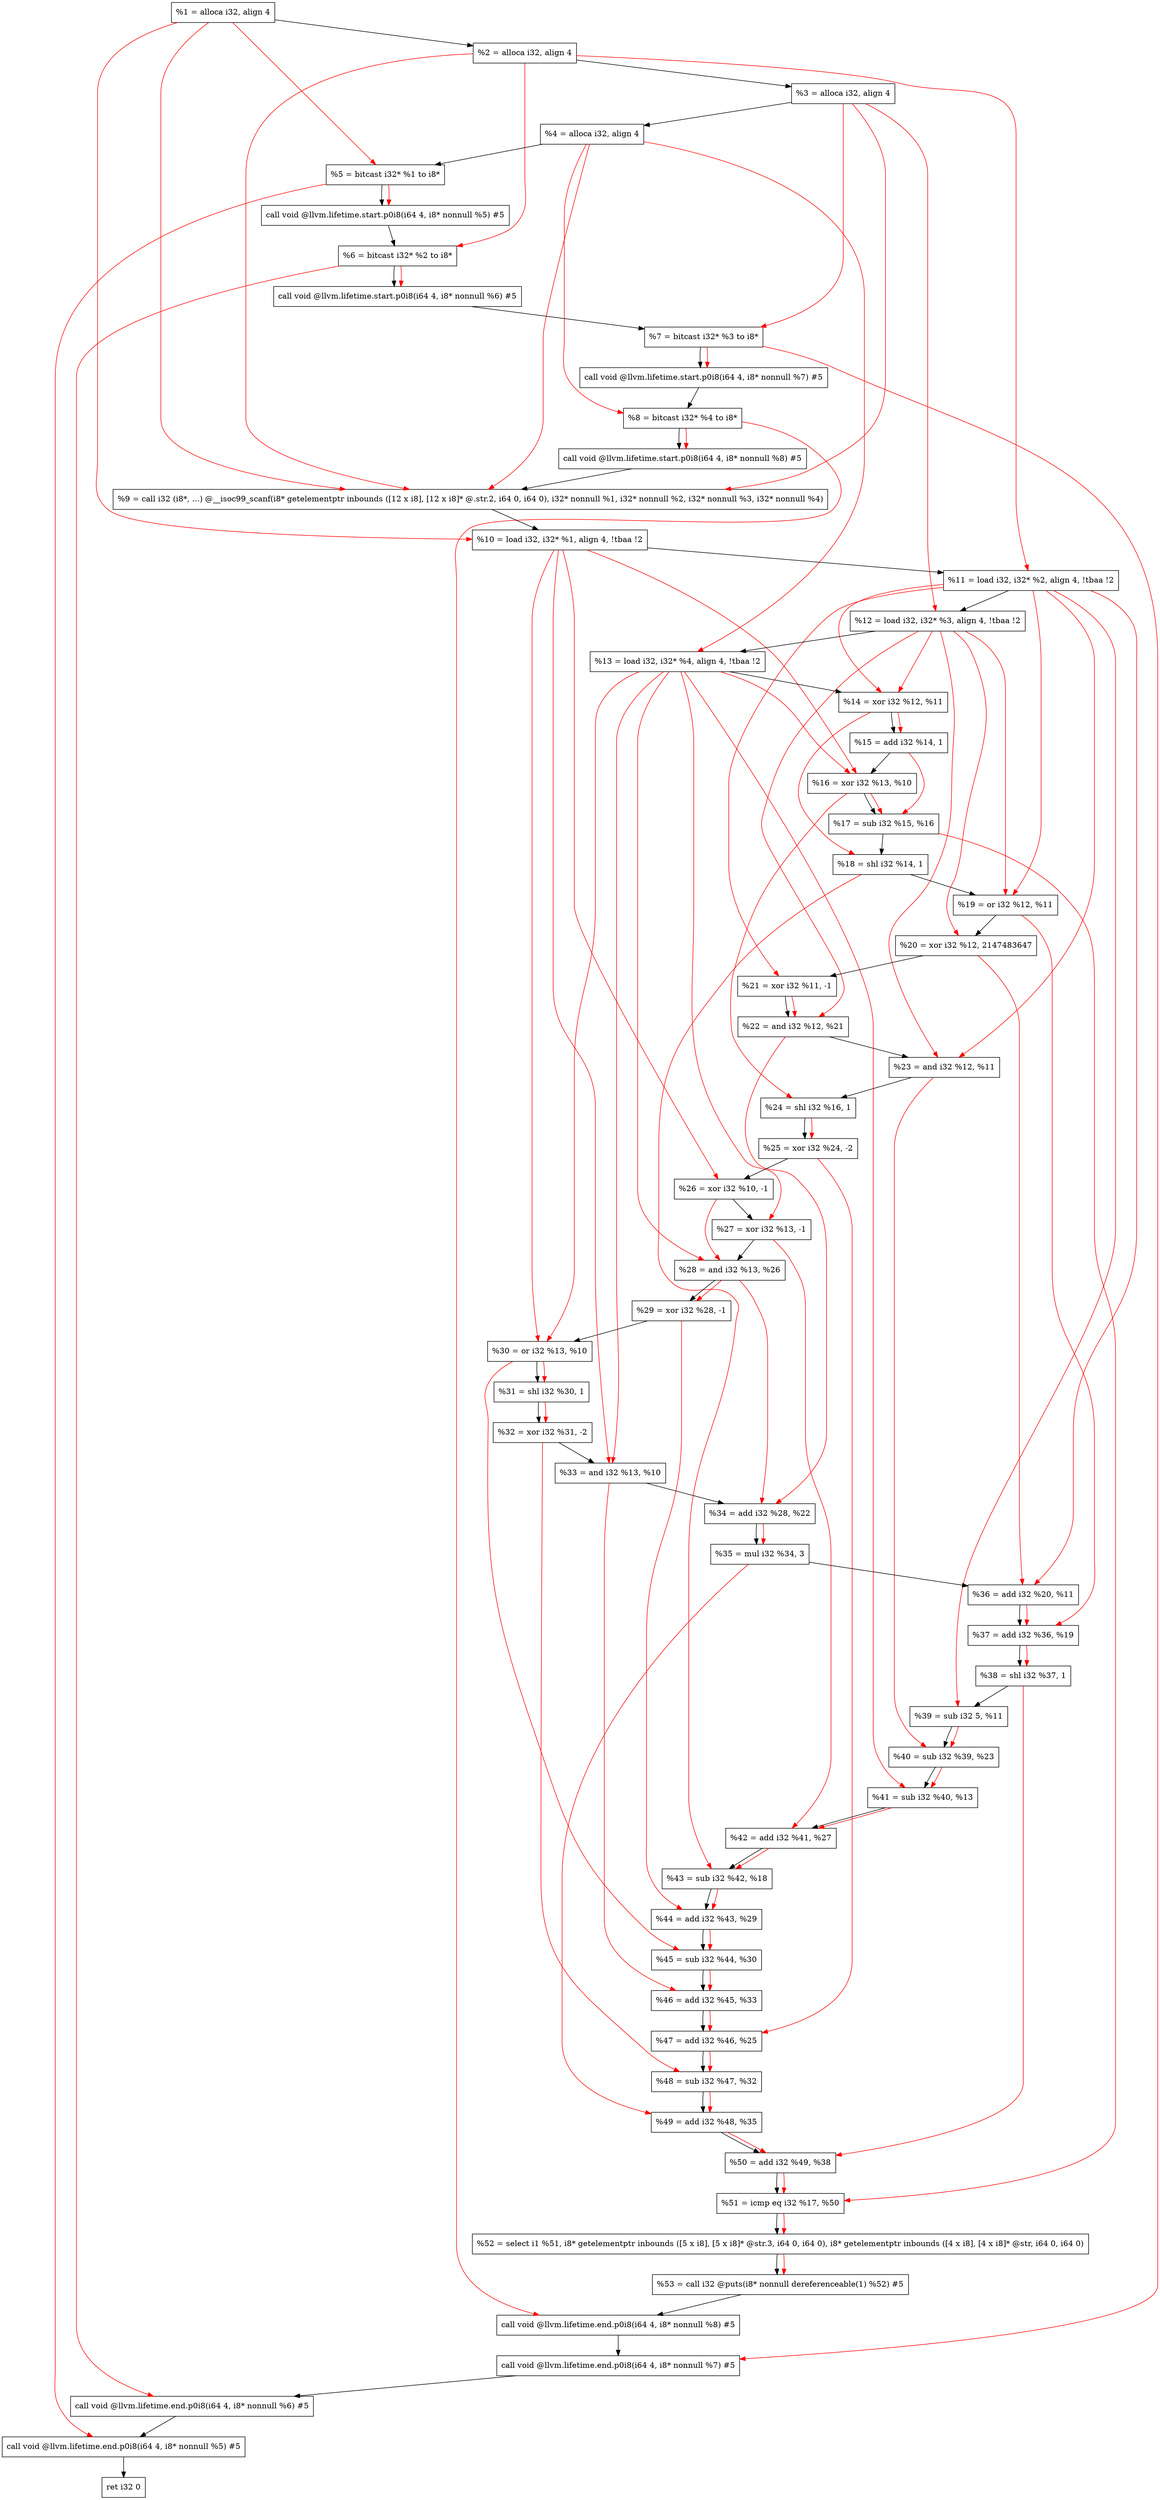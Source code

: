 digraph "DFG for'main' function" {
	Node0x1e78ab8[shape=record, label="  %1 = alloca i32, align 4"];
	Node0x1e78b38[shape=record, label="  %2 = alloca i32, align 4"];
	Node0x1e78bc8[shape=record, label="  %3 = alloca i32, align 4"];
	Node0x1e78c28[shape=record, label="  %4 = alloca i32, align 4"];
	Node0x1e78cd8[shape=record, label="  %5 = bitcast i32* %1 to i8*"];
	Node0x1e79108[shape=record, label="  call void @llvm.lifetime.start.p0i8(i64 4, i8* nonnull %5) #5"];
	Node0x1e791e8[shape=record, label="  %6 = bitcast i32* %2 to i8*"];
	Node0x1e792e8[shape=record, label="  call void @llvm.lifetime.start.p0i8(i64 4, i8* nonnull %6) #5"];
	Node0x1e793a8[shape=record, label="  %7 = bitcast i32* %3 to i8*"];
	Node0x1e79458[shape=record, label="  call void @llvm.lifetime.start.p0i8(i64 4, i8* nonnull %7) #5"];
	Node0x1e79518[shape=record, label="  %8 = bitcast i32* %4 to i8*"];
	Node0x1e795c8[shape=record, label="  call void @llvm.lifetime.start.p0i8(i64 4, i8* nonnull %8) #5"];
	Node0x1e73af0[shape=record, label="  %9 = call i32 (i8*, ...) @__isoc99_scanf(i8* getelementptr inbounds ([12 x i8], [12 x i8]* @.str.2, i64 0, i64 0), i32* nonnull %1, i32* nonnull %2, i32* nonnull %3, i32* nonnull %4)"];
	Node0x1e797c8[shape=record, label="  %10 = load i32, i32* %1, align 4, !tbaa !2"];
	Node0x1e7a738[shape=record, label="  %11 = load i32, i32* %2, align 4, !tbaa !2"];
	Node0x1e7ada8[shape=record, label="  %12 = load i32, i32* %3, align 4, !tbaa !2"];
	Node0x1e7ae08[shape=record, label="  %13 = load i32, i32* %4, align 4, !tbaa !2"];
	Node0x1e7ae80[shape=record, label="  %14 = xor i32 %12, %11"];
	Node0x1e7aef0[shape=record, label="  %15 = add i32 %14, 1"];
	Node0x1e7af60[shape=record, label="  %16 = xor i32 %13, %10"];
	Node0x1e7afd0[shape=record, label="  %17 = sub i32 %15, %16"];
	Node0x1e7b040[shape=record, label="  %18 = shl i32 %14, 1"];
	Node0x1e7b0b0[shape=record, label="  %19 = or i32 %12, %11"];
	Node0x1e7b120[shape=record, label="  %20 = xor i32 %12, 2147483647"];
	Node0x1e7b190[shape=record, label="  %21 = xor i32 %11, -1"];
	Node0x1e7b200[shape=record, label="  %22 = and i32 %12, %21"];
	Node0x1e7b270[shape=record, label="  %23 = and i32 %12, %11"];
	Node0x1e7b2e0[shape=record, label="  %24 = shl i32 %16, 1"];
	Node0x1e7b350[shape=record, label="  %25 = xor i32 %24, -2"];
	Node0x1e7b3c0[shape=record, label="  %26 = xor i32 %10, -1"];
	Node0x1e7b430[shape=record, label="  %27 = xor i32 %13, -1"];
	Node0x1e7b4a0[shape=record, label="  %28 = and i32 %13, %26"];
	Node0x1e7b510[shape=record, label="  %29 = xor i32 %28, -1"];
	Node0x1e7b580[shape=record, label="  %30 = or i32 %13, %10"];
	Node0x1e7b5f0[shape=record, label="  %31 = shl i32 %30, 1"];
	Node0x1e7b660[shape=record, label="  %32 = xor i32 %31, -2"];
	Node0x1e7b6d0[shape=record, label="  %33 = and i32 %13, %10"];
	Node0x1e7b740[shape=record, label="  %34 = add i32 %28, %22"];
	Node0x1e7b7b0[shape=record, label="  %35 = mul i32 %34, 3"];
	Node0x1e7b820[shape=record, label="  %36 = add i32 %20, %11"];
	Node0x1e7b890[shape=record, label="  %37 = add i32 %36, %19"];
	Node0x1e7b900[shape=record, label="  %38 = shl i32 %37, 1"];
	Node0x1e7b970[shape=record, label="  %39 = sub i32 5, %11"];
	Node0x1e7b9e0[shape=record, label="  %40 = sub i32 %39, %23"];
	Node0x1e7ba50[shape=record, label="  %41 = sub i32 %40, %13"];
	Node0x1e7bac0[shape=record, label="  %42 = add i32 %41, %27"];
	Node0x1e7bb30[shape=record, label="  %43 = sub i32 %42, %18"];
	Node0x1e7bba0[shape=record, label="  %44 = add i32 %43, %29"];
	Node0x1e7bc10[shape=record, label="  %45 = sub i32 %44, %30"];
	Node0x1e7bc80[shape=record, label="  %46 = add i32 %45, %33"];
	Node0x1e7bcf0[shape=record, label="  %47 = add i32 %46, %25"];
	Node0x1e7bd60[shape=record, label="  %48 = sub i32 %47, %32"];
	Node0x1e7bdd0[shape=record, label="  %49 = add i32 %48, %35"];
	Node0x1e7be40[shape=record, label="  %50 = add i32 %49, %38"];
	Node0x1e7beb0[shape=record, label="  %51 = icmp eq i32 %17, %50"];
	Node0x1e188b8[shape=record, label="  %52 = select i1 %51, i8* getelementptr inbounds ([5 x i8], [5 x i8]* @str.3, i64 0, i64 0), i8* getelementptr inbounds ([4 x i8], [4 x i8]* @str, i64 0, i64 0)"];
	Node0x1e7bf40[shape=record, label="  %53 = call i32 @puts(i8* nonnull dereferenceable(1) %52) #5"];
	Node0x1e7c1e8[shape=record, label="  call void @llvm.lifetime.end.p0i8(i64 4, i8* nonnull %8) #5"];
	Node0x1e7c348[shape=record, label="  call void @llvm.lifetime.end.p0i8(i64 4, i8* nonnull %7) #5"];
	Node0x1e7c458[shape=record, label="  call void @llvm.lifetime.end.p0i8(i64 4, i8* nonnull %6) #5"];
	Node0x1e7c568[shape=record, label="  call void @llvm.lifetime.end.p0i8(i64 4, i8* nonnull %5) #5"];
	Node0x1e7c628[shape=record, label="  ret i32 0"];
	Node0x1e78ab8 -> Node0x1e78b38;
	Node0x1e78b38 -> Node0x1e78bc8;
	Node0x1e78bc8 -> Node0x1e78c28;
	Node0x1e78c28 -> Node0x1e78cd8;
	Node0x1e78cd8 -> Node0x1e79108;
	Node0x1e79108 -> Node0x1e791e8;
	Node0x1e791e8 -> Node0x1e792e8;
	Node0x1e792e8 -> Node0x1e793a8;
	Node0x1e793a8 -> Node0x1e79458;
	Node0x1e79458 -> Node0x1e79518;
	Node0x1e79518 -> Node0x1e795c8;
	Node0x1e795c8 -> Node0x1e73af0;
	Node0x1e73af0 -> Node0x1e797c8;
	Node0x1e797c8 -> Node0x1e7a738;
	Node0x1e7a738 -> Node0x1e7ada8;
	Node0x1e7ada8 -> Node0x1e7ae08;
	Node0x1e7ae08 -> Node0x1e7ae80;
	Node0x1e7ae80 -> Node0x1e7aef0;
	Node0x1e7aef0 -> Node0x1e7af60;
	Node0x1e7af60 -> Node0x1e7afd0;
	Node0x1e7afd0 -> Node0x1e7b040;
	Node0x1e7b040 -> Node0x1e7b0b0;
	Node0x1e7b0b0 -> Node0x1e7b120;
	Node0x1e7b120 -> Node0x1e7b190;
	Node0x1e7b190 -> Node0x1e7b200;
	Node0x1e7b200 -> Node0x1e7b270;
	Node0x1e7b270 -> Node0x1e7b2e0;
	Node0x1e7b2e0 -> Node0x1e7b350;
	Node0x1e7b350 -> Node0x1e7b3c0;
	Node0x1e7b3c0 -> Node0x1e7b430;
	Node0x1e7b430 -> Node0x1e7b4a0;
	Node0x1e7b4a0 -> Node0x1e7b510;
	Node0x1e7b510 -> Node0x1e7b580;
	Node0x1e7b580 -> Node0x1e7b5f0;
	Node0x1e7b5f0 -> Node0x1e7b660;
	Node0x1e7b660 -> Node0x1e7b6d0;
	Node0x1e7b6d0 -> Node0x1e7b740;
	Node0x1e7b740 -> Node0x1e7b7b0;
	Node0x1e7b7b0 -> Node0x1e7b820;
	Node0x1e7b820 -> Node0x1e7b890;
	Node0x1e7b890 -> Node0x1e7b900;
	Node0x1e7b900 -> Node0x1e7b970;
	Node0x1e7b970 -> Node0x1e7b9e0;
	Node0x1e7b9e0 -> Node0x1e7ba50;
	Node0x1e7ba50 -> Node0x1e7bac0;
	Node0x1e7bac0 -> Node0x1e7bb30;
	Node0x1e7bb30 -> Node0x1e7bba0;
	Node0x1e7bba0 -> Node0x1e7bc10;
	Node0x1e7bc10 -> Node0x1e7bc80;
	Node0x1e7bc80 -> Node0x1e7bcf0;
	Node0x1e7bcf0 -> Node0x1e7bd60;
	Node0x1e7bd60 -> Node0x1e7bdd0;
	Node0x1e7bdd0 -> Node0x1e7be40;
	Node0x1e7be40 -> Node0x1e7beb0;
	Node0x1e7beb0 -> Node0x1e188b8;
	Node0x1e188b8 -> Node0x1e7bf40;
	Node0x1e7bf40 -> Node0x1e7c1e8;
	Node0x1e7c1e8 -> Node0x1e7c348;
	Node0x1e7c348 -> Node0x1e7c458;
	Node0x1e7c458 -> Node0x1e7c568;
	Node0x1e7c568 -> Node0x1e7c628;
edge [color=red]
	Node0x1e78ab8 -> Node0x1e78cd8;
	Node0x1e78cd8 -> Node0x1e79108;
	Node0x1e78b38 -> Node0x1e791e8;
	Node0x1e791e8 -> Node0x1e792e8;
	Node0x1e78bc8 -> Node0x1e793a8;
	Node0x1e793a8 -> Node0x1e79458;
	Node0x1e78c28 -> Node0x1e79518;
	Node0x1e79518 -> Node0x1e795c8;
	Node0x1e78ab8 -> Node0x1e73af0;
	Node0x1e78b38 -> Node0x1e73af0;
	Node0x1e78bc8 -> Node0x1e73af0;
	Node0x1e78c28 -> Node0x1e73af0;
	Node0x1e78ab8 -> Node0x1e797c8;
	Node0x1e78b38 -> Node0x1e7a738;
	Node0x1e78bc8 -> Node0x1e7ada8;
	Node0x1e78c28 -> Node0x1e7ae08;
	Node0x1e7ada8 -> Node0x1e7ae80;
	Node0x1e7a738 -> Node0x1e7ae80;
	Node0x1e7ae80 -> Node0x1e7aef0;
	Node0x1e7ae08 -> Node0x1e7af60;
	Node0x1e797c8 -> Node0x1e7af60;
	Node0x1e7aef0 -> Node0x1e7afd0;
	Node0x1e7af60 -> Node0x1e7afd0;
	Node0x1e7ae80 -> Node0x1e7b040;
	Node0x1e7ada8 -> Node0x1e7b0b0;
	Node0x1e7a738 -> Node0x1e7b0b0;
	Node0x1e7ada8 -> Node0x1e7b120;
	Node0x1e7a738 -> Node0x1e7b190;
	Node0x1e7ada8 -> Node0x1e7b200;
	Node0x1e7b190 -> Node0x1e7b200;
	Node0x1e7ada8 -> Node0x1e7b270;
	Node0x1e7a738 -> Node0x1e7b270;
	Node0x1e7af60 -> Node0x1e7b2e0;
	Node0x1e7b2e0 -> Node0x1e7b350;
	Node0x1e797c8 -> Node0x1e7b3c0;
	Node0x1e7ae08 -> Node0x1e7b430;
	Node0x1e7ae08 -> Node0x1e7b4a0;
	Node0x1e7b3c0 -> Node0x1e7b4a0;
	Node0x1e7b4a0 -> Node0x1e7b510;
	Node0x1e7ae08 -> Node0x1e7b580;
	Node0x1e797c8 -> Node0x1e7b580;
	Node0x1e7b580 -> Node0x1e7b5f0;
	Node0x1e7b5f0 -> Node0x1e7b660;
	Node0x1e7ae08 -> Node0x1e7b6d0;
	Node0x1e797c8 -> Node0x1e7b6d0;
	Node0x1e7b4a0 -> Node0x1e7b740;
	Node0x1e7b200 -> Node0x1e7b740;
	Node0x1e7b740 -> Node0x1e7b7b0;
	Node0x1e7b120 -> Node0x1e7b820;
	Node0x1e7a738 -> Node0x1e7b820;
	Node0x1e7b820 -> Node0x1e7b890;
	Node0x1e7b0b0 -> Node0x1e7b890;
	Node0x1e7b890 -> Node0x1e7b900;
	Node0x1e7a738 -> Node0x1e7b970;
	Node0x1e7b970 -> Node0x1e7b9e0;
	Node0x1e7b270 -> Node0x1e7b9e0;
	Node0x1e7b9e0 -> Node0x1e7ba50;
	Node0x1e7ae08 -> Node0x1e7ba50;
	Node0x1e7ba50 -> Node0x1e7bac0;
	Node0x1e7b430 -> Node0x1e7bac0;
	Node0x1e7bac0 -> Node0x1e7bb30;
	Node0x1e7b040 -> Node0x1e7bb30;
	Node0x1e7bb30 -> Node0x1e7bba0;
	Node0x1e7b510 -> Node0x1e7bba0;
	Node0x1e7bba0 -> Node0x1e7bc10;
	Node0x1e7b580 -> Node0x1e7bc10;
	Node0x1e7bc10 -> Node0x1e7bc80;
	Node0x1e7b6d0 -> Node0x1e7bc80;
	Node0x1e7bc80 -> Node0x1e7bcf0;
	Node0x1e7b350 -> Node0x1e7bcf0;
	Node0x1e7bcf0 -> Node0x1e7bd60;
	Node0x1e7b660 -> Node0x1e7bd60;
	Node0x1e7bd60 -> Node0x1e7bdd0;
	Node0x1e7b7b0 -> Node0x1e7bdd0;
	Node0x1e7bdd0 -> Node0x1e7be40;
	Node0x1e7b900 -> Node0x1e7be40;
	Node0x1e7afd0 -> Node0x1e7beb0;
	Node0x1e7be40 -> Node0x1e7beb0;
	Node0x1e7beb0 -> Node0x1e188b8;
	Node0x1e188b8 -> Node0x1e7bf40;
	Node0x1e79518 -> Node0x1e7c1e8;
	Node0x1e793a8 -> Node0x1e7c348;
	Node0x1e791e8 -> Node0x1e7c458;
	Node0x1e78cd8 -> Node0x1e7c568;
}
